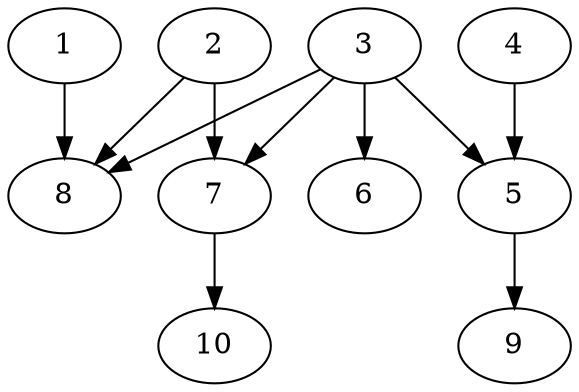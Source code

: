 // DAG automatically generated by daggen at Thu Oct  3 13:58:04 2019
// ./daggen --dot -n 10 --ccr 0.4 --fat 0.7 --regular 0.7 --density 0.6 --mindata 5242880 --maxdata 52428800 
digraph G {
  1 [size="26014720", alpha="0.06", expect_size="10405888"] 
  1 -> 8 [size ="10405888"]
  2 [size="19118080", alpha="0.08", expect_size="7647232"] 
  2 -> 7 [size ="7647232"]
  2 -> 8 [size ="7647232"]
  3 [size="96458240", alpha="0.15", expect_size="38583296"] 
  3 -> 5 [size ="38583296"]
  3 -> 6 [size ="38583296"]
  3 -> 7 [size ="38583296"]
  3 -> 8 [size ="38583296"]
  4 [size="40614400", alpha="0.12", expect_size="16245760"] 
  4 -> 5 [size ="16245760"]
  5 [size="110000640", alpha="0.01", expect_size="44000256"] 
  5 -> 9 [size ="44000256"]
  6 [size="62062080", alpha="0.12", expect_size="24824832"] 
  7 [size="53309440", alpha="0.10", expect_size="21323776"] 
  7 -> 10 [size ="21323776"]
  8 [size="78446080", alpha="0.10", expect_size="31378432"] 
  9 [size="59430400", alpha="0.03", expect_size="23772160"] 
  10 [size="38801920", alpha="0.09", expect_size="15520768"] 
}
